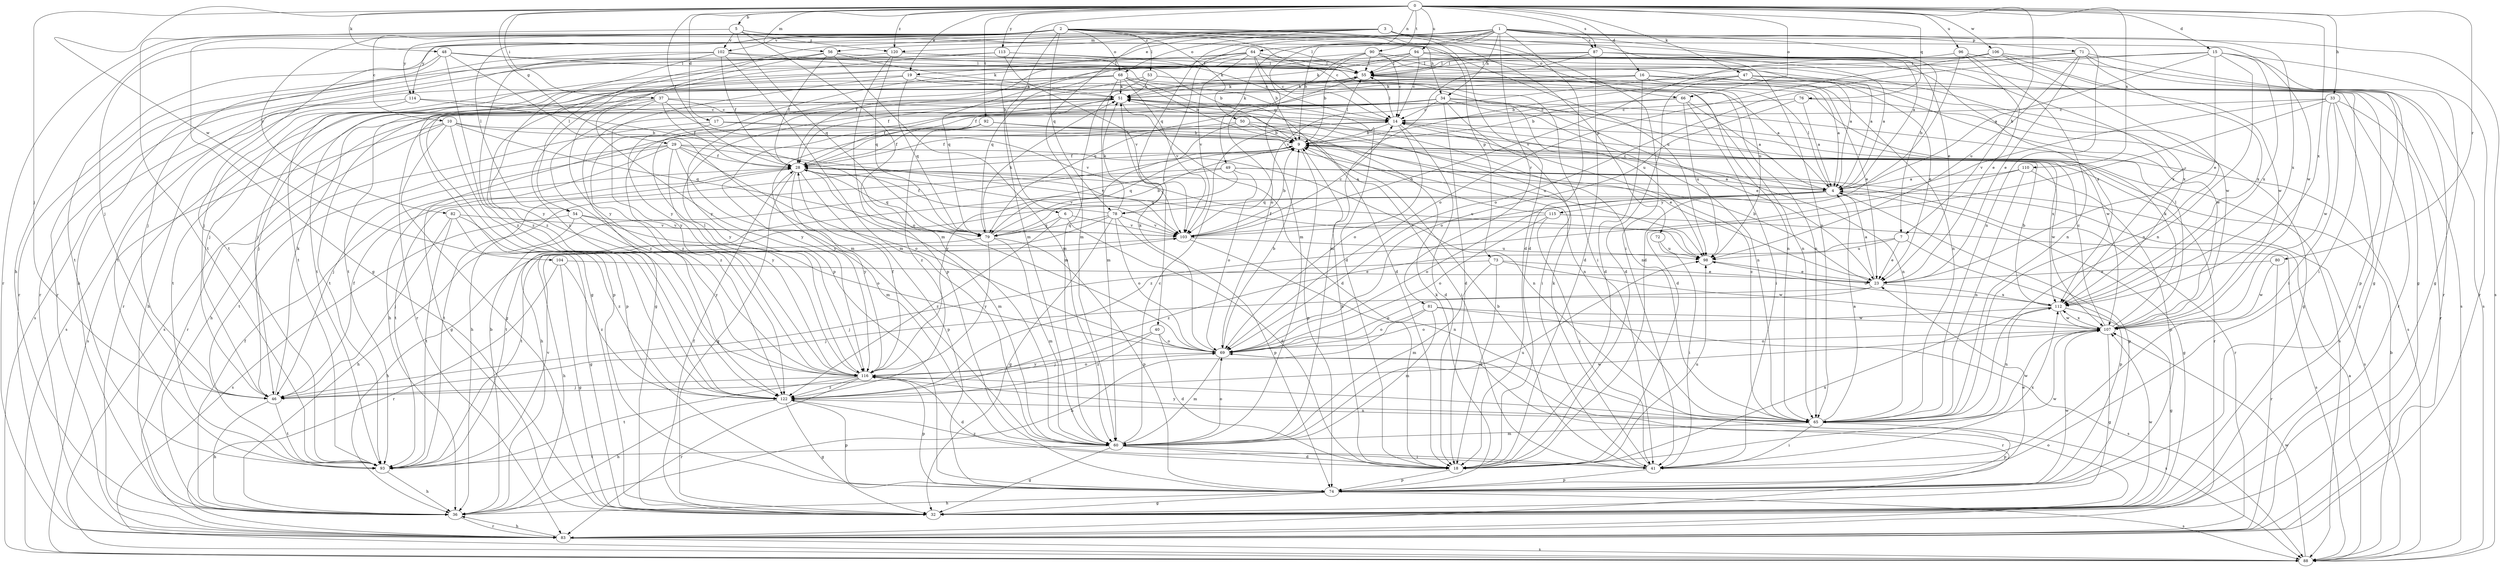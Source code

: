 strict digraph  {
0;
1;
2;
3;
4;
5;
6;
7;
9;
10;
14;
15;
16;
17;
18;
19;
23;
28;
29;
32;
33;
34;
36;
37;
40;
41;
46;
47;
48;
49;
50;
51;
53;
54;
55;
56;
60;
64;
65;
66;
68;
69;
71;
72;
73;
74;
76;
78;
79;
80;
81;
82;
83;
87;
88;
90;
92;
93;
94;
96;
98;
102;
103;
104;
106;
107;
110;
112;
113;
114;
115;
116;
120;
122;
0 -> 5  [label=b];
0 -> 6  [label=b];
0 -> 7  [label=b];
0 -> 15  [label=d];
0 -> 16  [label=d];
0 -> 17  [label=d];
0 -> 19  [label=e];
0 -> 28  [label=f];
0 -> 29  [label=g];
0 -> 33  [label=h];
0 -> 37  [label=i];
0 -> 46  [label=j];
0 -> 47  [label=k];
0 -> 48  [label=k];
0 -> 56  [label=m];
0 -> 64  [label=n];
0 -> 66  [label=o];
0 -> 76  [label=q];
0 -> 80  [label=r];
0 -> 87  [label=s];
0 -> 90  [label=t];
0 -> 92  [label=t];
0 -> 94  [label=u];
0 -> 96  [label=u];
0 -> 104  [label=w];
0 -> 106  [label=w];
0 -> 110  [label=x];
0 -> 112  [label=x];
0 -> 113  [label=y];
0 -> 120  [label=z];
1 -> 4  [label=a];
1 -> 7  [label=b];
1 -> 9  [label=b];
1 -> 18  [label=d];
1 -> 19  [label=e];
1 -> 34  [label=h];
1 -> 40  [label=i];
1 -> 49  [label=k];
1 -> 56  [label=m];
1 -> 60  [label=m];
1 -> 65  [label=n];
1 -> 71  [label=p];
1 -> 78  [label=q];
1 -> 81  [label=r];
1 -> 87  [label=s];
1 -> 88  [label=s];
1 -> 93  [label=t];
2 -> 10  [label=c];
2 -> 14  [label=c];
2 -> 32  [label=g];
2 -> 34  [label=h];
2 -> 36  [label=h];
2 -> 50  [label=k];
2 -> 53  [label=l];
2 -> 54  [label=l];
2 -> 60  [label=m];
2 -> 66  [label=o];
2 -> 68  [label=o];
2 -> 72  [label=p];
2 -> 73  [label=p];
2 -> 78  [label=q];
2 -> 82  [label=r];
2 -> 83  [label=r];
2 -> 102  [label=v];
2 -> 107  [label=w];
2 -> 114  [label=y];
3 -> 18  [label=d];
3 -> 23  [label=e];
3 -> 41  [label=i];
3 -> 46  [label=j];
3 -> 54  [label=l];
3 -> 60  [label=m];
3 -> 65  [label=n];
3 -> 68  [label=o];
3 -> 112  [label=x];
3 -> 114  [label=y];
3 -> 120  [label=z];
4 -> 14  [label=c];
4 -> 32  [label=g];
4 -> 55  [label=l];
4 -> 69  [label=o];
4 -> 74  [label=p];
4 -> 78  [label=q];
4 -> 93  [label=t];
4 -> 115  [label=y];
5 -> 55  [label=l];
5 -> 60  [label=m];
5 -> 79  [label=q];
5 -> 93  [label=t];
5 -> 98  [label=u];
5 -> 102  [label=v];
5 -> 120  [label=z];
6 -> 18  [label=d];
6 -> 79  [label=q];
6 -> 103  [label=v];
6 -> 122  [label=z];
7 -> 23  [label=e];
7 -> 74  [label=p];
7 -> 98  [label=u];
7 -> 122  [label=z];
9 -> 28  [label=f];
9 -> 36  [label=h];
9 -> 55  [label=l];
9 -> 74  [label=p];
9 -> 79  [label=q];
9 -> 83  [label=r];
9 -> 107  [label=w];
10 -> 9  [label=b];
10 -> 32  [label=g];
10 -> 65  [label=n];
10 -> 74  [label=p];
10 -> 79  [label=q];
10 -> 83  [label=r];
10 -> 88  [label=s];
14 -> 9  [label=b];
14 -> 18  [label=d];
14 -> 36  [label=h];
14 -> 55  [label=l];
14 -> 69  [label=o];
14 -> 88  [label=s];
15 -> 4  [label=a];
15 -> 23  [label=e];
15 -> 32  [label=g];
15 -> 55  [label=l];
15 -> 65  [label=n];
15 -> 69  [label=o];
15 -> 83  [label=r];
15 -> 112  [label=x];
16 -> 4  [label=a];
16 -> 18  [label=d];
16 -> 23  [label=e];
16 -> 28  [label=f];
16 -> 46  [label=j];
16 -> 51  [label=k];
16 -> 65  [label=n];
16 -> 93  [label=t];
16 -> 107  [label=w];
17 -> 9  [label=b];
17 -> 23  [label=e];
17 -> 36  [label=h];
17 -> 122  [label=z];
18 -> 9  [label=b];
18 -> 74  [label=p];
18 -> 98  [label=u];
18 -> 107  [label=w];
18 -> 112  [label=x];
19 -> 46  [label=j];
19 -> 51  [label=k];
19 -> 65  [label=n];
19 -> 79  [label=q];
19 -> 116  [label=y];
23 -> 4  [label=a];
23 -> 9  [label=b];
23 -> 46  [label=j];
23 -> 69  [label=o];
23 -> 112  [label=x];
28 -> 4  [label=a];
28 -> 32  [label=g];
28 -> 60  [label=m];
28 -> 74  [label=p];
28 -> 79  [label=q];
28 -> 93  [label=t];
28 -> 98  [label=u];
28 -> 103  [label=v];
28 -> 116  [label=y];
29 -> 28  [label=f];
29 -> 32  [label=g];
29 -> 46  [label=j];
29 -> 60  [label=m];
29 -> 65  [label=n];
29 -> 69  [label=o];
29 -> 93  [label=t];
29 -> 103  [label=v];
29 -> 116  [label=y];
32 -> 28  [label=f];
32 -> 107  [label=w];
33 -> 14  [label=c];
33 -> 18  [label=d];
33 -> 32  [label=g];
33 -> 41  [label=i];
33 -> 83  [label=r];
33 -> 103  [label=v];
33 -> 107  [label=w];
34 -> 14  [label=c];
34 -> 18  [label=d];
34 -> 23  [label=e];
34 -> 32  [label=g];
34 -> 41  [label=i];
34 -> 65  [label=n];
34 -> 88  [label=s];
34 -> 107  [label=w];
34 -> 116  [label=y];
34 -> 122  [label=z];
36 -> 9  [label=b];
36 -> 28  [label=f];
36 -> 83  [label=r];
37 -> 14  [label=c];
37 -> 28  [label=f];
37 -> 65  [label=n];
37 -> 74  [label=p];
37 -> 93  [label=t];
37 -> 103  [label=v];
37 -> 122  [label=z];
40 -> 18  [label=d];
40 -> 46  [label=j];
40 -> 69  [label=o];
40 -> 122  [label=z];
41 -> 9  [label=b];
41 -> 51  [label=k];
41 -> 74  [label=p];
41 -> 112  [label=x];
41 -> 122  [label=z];
46 -> 28  [label=f];
46 -> 36  [label=h];
46 -> 51  [label=k];
46 -> 93  [label=t];
47 -> 9  [label=b];
47 -> 18  [label=d];
47 -> 23  [label=e];
47 -> 41  [label=i];
47 -> 51  [label=k];
47 -> 74  [label=p];
47 -> 93  [label=t];
48 -> 46  [label=j];
48 -> 55  [label=l];
48 -> 60  [label=m];
48 -> 93  [label=t];
48 -> 107  [label=w];
48 -> 122  [label=z];
49 -> 4  [label=a];
49 -> 36  [label=h];
49 -> 69  [label=o];
49 -> 79  [label=q];
49 -> 83  [label=r];
49 -> 88  [label=s];
49 -> 93  [label=t];
50 -> 9  [label=b];
50 -> 28  [label=f];
50 -> 41  [label=i];
50 -> 112  [label=x];
50 -> 116  [label=y];
51 -> 14  [label=c];
51 -> 18  [label=d];
51 -> 28  [label=f];
51 -> 46  [label=j];
51 -> 83  [label=r];
51 -> 88  [label=s];
51 -> 93  [label=t];
51 -> 116  [label=y];
53 -> 4  [label=a];
53 -> 28  [label=f];
53 -> 51  [label=k];
53 -> 60  [label=m];
53 -> 98  [label=u];
54 -> 36  [label=h];
54 -> 69  [label=o];
54 -> 88  [label=s];
54 -> 103  [label=v];
54 -> 116  [label=y];
55 -> 51  [label=k];
55 -> 65  [label=n];
55 -> 79  [label=q];
55 -> 83  [label=r];
56 -> 28  [label=f];
56 -> 51  [label=k];
56 -> 55  [label=l];
56 -> 60  [label=m];
56 -> 74  [label=p];
56 -> 122  [label=z];
60 -> 14  [label=c];
60 -> 18  [label=d];
60 -> 32  [label=g];
60 -> 41  [label=i];
60 -> 69  [label=o];
60 -> 93  [label=t];
60 -> 98  [label=u];
64 -> 4  [label=a];
64 -> 9  [label=b];
64 -> 14  [label=c];
64 -> 41  [label=i];
64 -> 46  [label=j];
64 -> 55  [label=l];
64 -> 79  [label=q];
64 -> 83  [label=r];
64 -> 103  [label=v];
64 -> 122  [label=z];
65 -> 4  [label=a];
65 -> 14  [label=c];
65 -> 41  [label=i];
65 -> 60  [label=m];
65 -> 74  [label=p];
65 -> 107  [label=w];
65 -> 116  [label=y];
66 -> 4  [label=a];
66 -> 9  [label=b];
66 -> 14  [label=c];
66 -> 41  [label=i];
66 -> 98  [label=u];
68 -> 9  [label=b];
68 -> 18  [label=d];
68 -> 32  [label=g];
68 -> 51  [label=k];
68 -> 60  [label=m];
68 -> 65  [label=n];
68 -> 83  [label=r];
68 -> 88  [label=s];
68 -> 103  [label=v];
69 -> 9  [label=b];
69 -> 51  [label=k];
69 -> 60  [label=m];
69 -> 83  [label=r];
69 -> 116  [label=y];
71 -> 23  [label=e];
71 -> 32  [label=g];
71 -> 55  [label=l];
71 -> 83  [label=r];
71 -> 98  [label=u];
71 -> 103  [label=v];
71 -> 112  [label=x];
72 -> 41  [label=i];
72 -> 98  [label=u];
73 -> 18  [label=d];
73 -> 23  [label=e];
73 -> 46  [label=j];
73 -> 60  [label=m];
73 -> 107  [label=w];
74 -> 23  [label=e];
74 -> 32  [label=g];
74 -> 36  [label=h];
74 -> 51  [label=k];
74 -> 88  [label=s];
74 -> 107  [label=w];
76 -> 4  [label=a];
76 -> 14  [label=c];
76 -> 32  [label=g];
76 -> 69  [label=o];
78 -> 28  [label=f];
78 -> 32  [label=g];
78 -> 51  [label=k];
78 -> 69  [label=o];
78 -> 74  [label=p];
78 -> 79  [label=q];
78 -> 93  [label=t];
78 -> 103  [label=v];
79 -> 9  [label=b];
79 -> 36  [label=h];
79 -> 51  [label=k];
79 -> 60  [label=m];
79 -> 74  [label=p];
79 -> 116  [label=y];
80 -> 23  [label=e];
80 -> 83  [label=r];
80 -> 107  [label=w];
81 -> 36  [label=h];
81 -> 60  [label=m];
81 -> 69  [label=o];
81 -> 88  [label=s];
81 -> 107  [label=w];
82 -> 32  [label=g];
82 -> 46  [label=j];
82 -> 93  [label=t];
82 -> 103  [label=v];
82 -> 122  [label=z];
83 -> 36  [label=h];
83 -> 69  [label=o];
83 -> 88  [label=s];
87 -> 4  [label=a];
87 -> 18  [label=d];
87 -> 28  [label=f];
87 -> 55  [label=l];
87 -> 60  [label=m];
87 -> 112  [label=x];
88 -> 4  [label=a];
88 -> 9  [label=b];
88 -> 107  [label=w];
90 -> 9  [label=b];
90 -> 14  [label=c];
90 -> 55  [label=l];
90 -> 69  [label=o];
90 -> 93  [label=t];
90 -> 98  [label=u];
90 -> 112  [label=x];
92 -> 9  [label=b];
92 -> 28  [label=f];
92 -> 65  [label=n];
92 -> 98  [label=u];
92 -> 116  [label=y];
92 -> 122  [label=z];
93 -> 36  [label=h];
93 -> 103  [label=v];
94 -> 4  [label=a];
94 -> 14  [label=c];
94 -> 51  [label=k];
94 -> 55  [label=l];
94 -> 79  [label=q];
94 -> 88  [label=s];
94 -> 112  [label=x];
94 -> 116  [label=y];
96 -> 18  [label=d];
96 -> 23  [label=e];
96 -> 32  [label=g];
96 -> 55  [label=l];
96 -> 65  [label=n];
96 -> 116  [label=y];
98 -> 23  [label=e];
98 -> 28  [label=f];
102 -> 18  [label=d];
102 -> 28  [label=f];
102 -> 36  [label=h];
102 -> 55  [label=l];
102 -> 60  [label=m];
102 -> 116  [label=y];
102 -> 122  [label=z];
103 -> 9  [label=b];
103 -> 14  [label=c];
103 -> 36  [label=h];
103 -> 65  [label=n];
103 -> 98  [label=u];
104 -> 23  [label=e];
104 -> 32  [label=g];
104 -> 83  [label=r];
104 -> 122  [label=z];
106 -> 55  [label=l];
106 -> 65  [label=n];
106 -> 69  [label=o];
106 -> 88  [label=s];
106 -> 103  [label=v];
106 -> 107  [label=w];
107 -> 14  [label=c];
107 -> 32  [label=g];
107 -> 51  [label=k];
107 -> 55  [label=l];
107 -> 69  [label=o];
107 -> 112  [label=x];
110 -> 4  [label=a];
110 -> 65  [label=n];
110 -> 74  [label=p];
110 -> 122  [label=z];
112 -> 9  [label=b];
112 -> 32  [label=g];
112 -> 65  [label=n];
112 -> 69  [label=o];
112 -> 98  [label=u];
112 -> 107  [label=w];
113 -> 14  [label=c];
113 -> 55  [label=l];
113 -> 83  [label=r];
113 -> 93  [label=t];
113 -> 103  [label=v];
113 -> 116  [label=y];
114 -> 14  [label=c];
114 -> 36  [label=h];
114 -> 69  [label=o];
114 -> 88  [label=s];
115 -> 9  [label=b];
115 -> 41  [label=i];
115 -> 69  [label=o];
115 -> 88  [label=s];
115 -> 103  [label=v];
116 -> 18  [label=d];
116 -> 28  [label=f];
116 -> 46  [label=j];
116 -> 55  [label=l];
116 -> 69  [label=o];
116 -> 74  [label=p];
116 -> 83  [label=r];
116 -> 88  [label=s];
116 -> 93  [label=t];
116 -> 122  [label=z];
120 -> 9  [label=b];
120 -> 55  [label=l];
120 -> 74  [label=p];
120 -> 79  [label=q];
120 -> 83  [label=r];
122 -> 32  [label=g];
122 -> 36  [label=h];
122 -> 65  [label=n];
122 -> 74  [label=p];
122 -> 107  [label=w];
}
